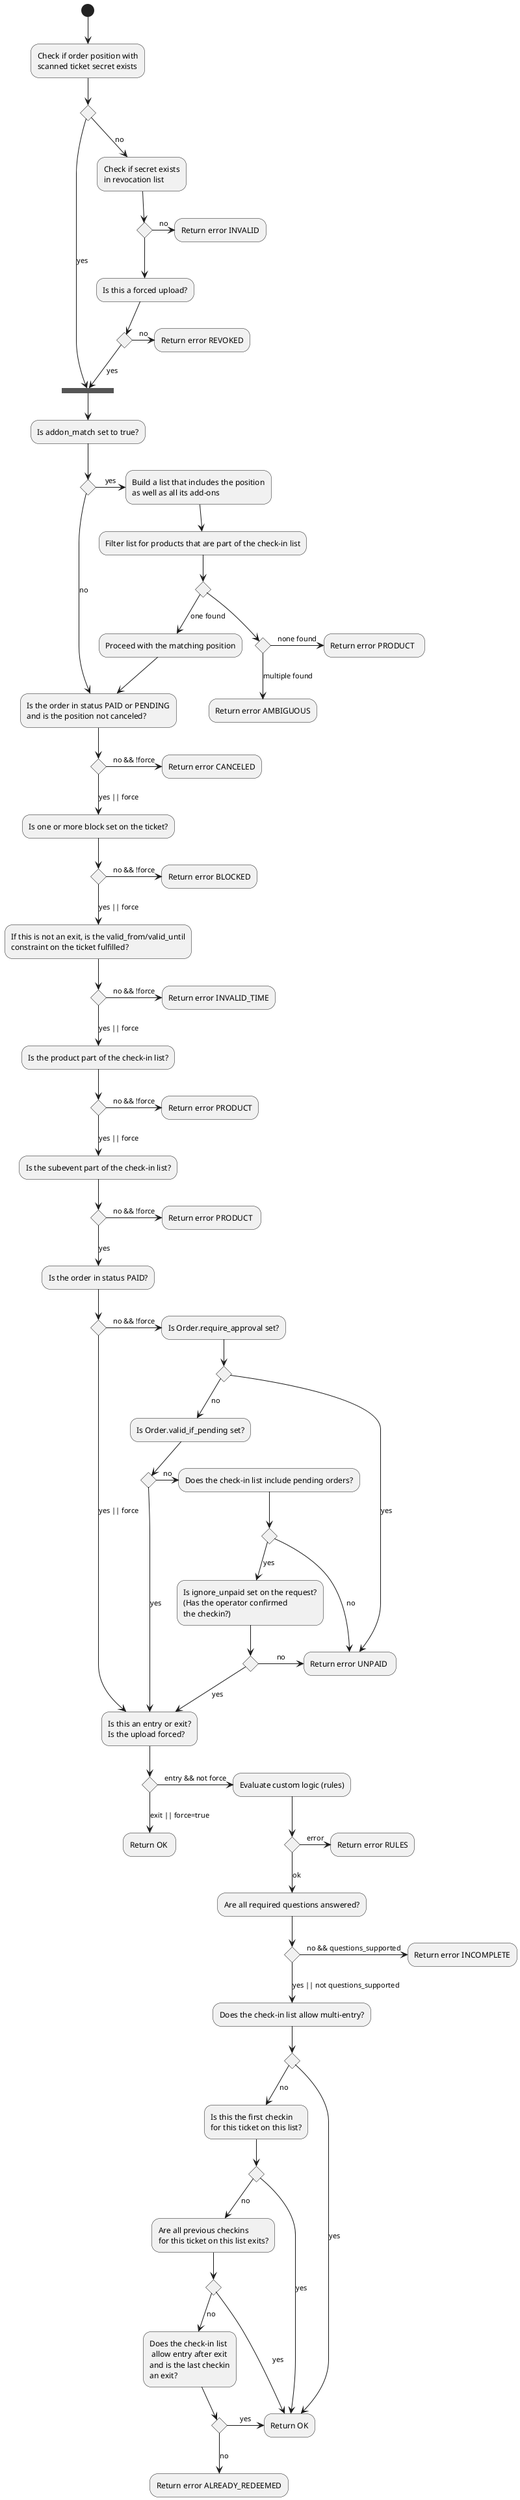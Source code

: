 @startuml

(*) --> "Check if order position with\nscanned ticket secret exists"
--> if "" then
    -down->[yes] ===CHECK===
else
    -->[no] "Check if secret exists\nin revocation list"
    --> if "" then
        --> "Is this a forced upload?"
        --> if "" then
            -->[yes] ===CHECK===
        else
            -right->[no] "Return error REVOKED"
        endif
    else
        -right->[no] "Return error INVALID"
    endif

endif


===CHECK=== -down-> "Is addon_match set to true?"
--> if "" then
    -down->[no] "Is the order in status PAID or PENDING\nand is the position not canceled?"
else
    -right->[yes] "Build a list that includes the position\nas well as all its add-ons"
    -down-> "Filter list for products that are part of the check-in list"
    --> if "" then
        -down->[one found] Proceed with the matching position
        --> "Is the order in status PAID or PENDING\nand is the position not canceled?"
    else
        --> if "" then
            -right->[none found] "Return error PRODUCT  "
        else
            -down->[multiple found] Return error AMBIGUOUS
        endif
    endif
endif

"Is the order in status PAID or PENDING\nand is the position not canceled?" --> if "" then
    -right->[no && !force] "Return error CANCELED"
else
    -down->[yes || force] "Is one or more block set on the ticket?"
    --> if "" then
        -right->[no && !force] "Return error BLOCKED"
    else
        -down->[yes || force] "If this is not an exit, is the valid_from/valid_until\nconstraint on the ticket fulfilled?"
        --> if "" then
            -right->[no && !force] "Return error INVALID_TIME"
        else
            -down->[yes || force] "Is the product part of the check-in list?"
            --> if "" then
                -right->[no && !force] "Return error PRODUCT"
            else
                -down->[yes || force] "Is the subevent part of the check-in list?"
                --> if "" then
                    -right->[no && !force] "Return error PRODUCT "
                else
                    -down->[yes] "Is the order in status PAID?"
                    --> if "" then
                        -right->[no && !force] "Is Order.require_approval set?"
                        --> if "" then
                            -->[no] "Is Order.valid_if_pending set?"
                            --> if "" then
                                -down->[yes] "Is this an entry or exit?\nIs the upload forced?"
                            else
                                -right->[no] "Does the check-in list include pending orders?"
                                --> if "" then
                                    -right->[no] "Return error UNPAID "
                                else
                                    -down->[yes] "Is ignore_unpaid set on the request?\n(Has the operator confirmed\nthe checkin?)"
                                    --> if "" then
                                        -right->[no] "Return error UNPAID "
                                    else
                                        -down->[yes] "Is this an entry or exit?\nIs the upload forced?"
                                    endif
                                endif
                            endif
                        else
                            -->[yes] "Return error UNPAID "
                        endif
                    else
                        -down->[yes || force] "Is this an entry or exit?\nIs the upload forced?"
                    endif
                endif
            endif
        endif
    endif
endif

"Is this an entry or exit?\nIs the upload forced?" --> if "" then
    -right->[entry && not force] Evaluate custom logic (rules)
    --> if "" then
        -right->[error] "Return error RULES"
    else
        -down->[ok] "Are all required questions answered?"
        --> if "" then
            -right->[no && questions_supported] "Return error INCOMPLETE"
        else
            -down->[yes || not questions_supported] "Does the check-in list allow multi-entry?"
        endif
    endif
else
    -->[exit || force=true] "Return OK "
endif

"Does the check-in list allow multi-entry?" --> if "" then
    -right->[yes] "Return OK"
else
    -down->[no] "Is this the first checkin\nfor this ticket on this list?"
    --> if "" then
        -right->[yes] "Return OK"
    else
        -down->[no] "Are all previous checkins\nfor this ticket on this list exits?"
        --> if "" then
            -right->[yes] "Return OK"
        else
            -down->[no] "Does the check-in list\n allow entry after exit\nand is the last checkin\nan exit?"
            --> if "" then
                -right->[yes] "Return OK"
            else
                -down->[no] "Return error ALREADY_REDEEMED"
            endif
        endif
    endif
endif


@enduml
